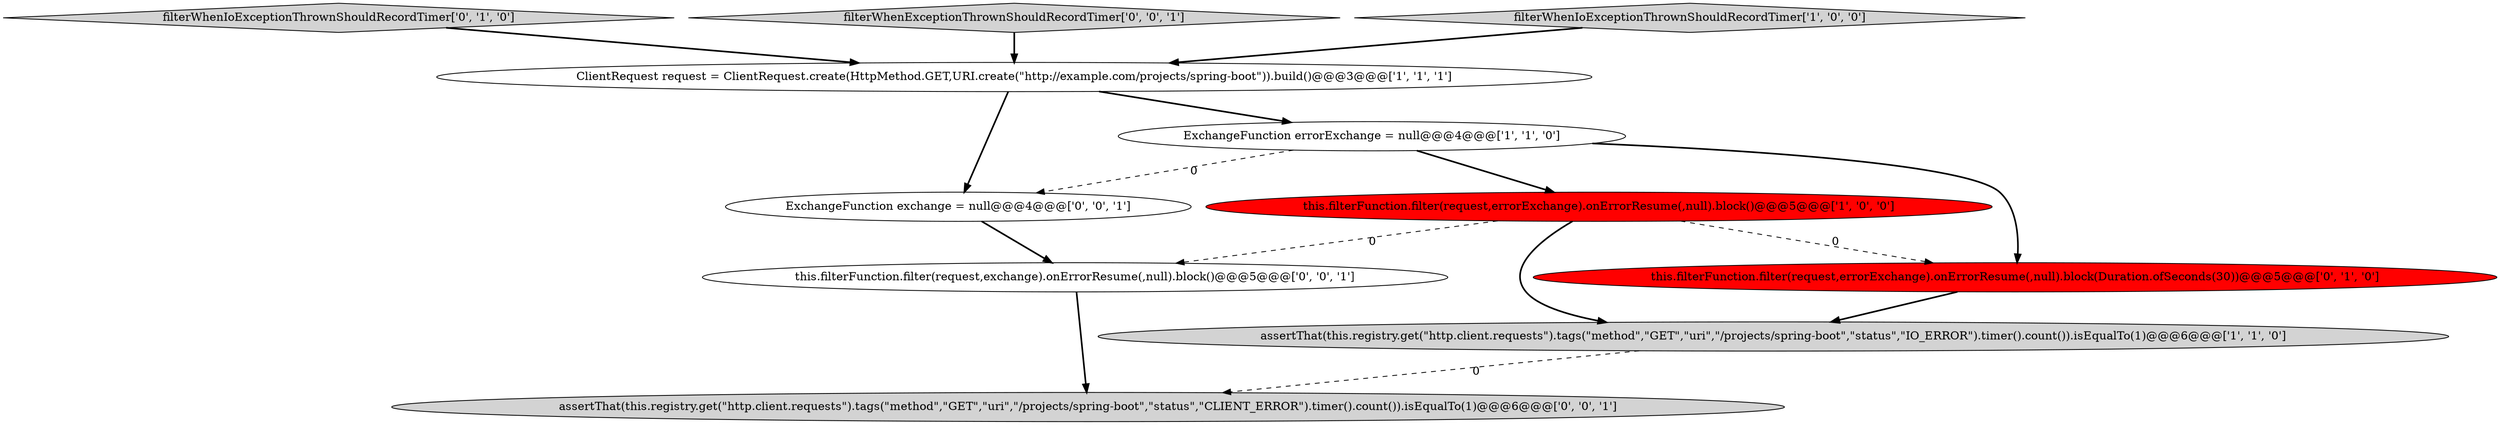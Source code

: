 digraph {
5 [style = filled, label = "filterWhenIoExceptionThrownShouldRecordTimer['0', '1', '0']", fillcolor = lightgray, shape = diamond image = "AAA0AAABBB2BBB"];
9 [style = filled, label = "this.filterFunction.filter(request,exchange).onErrorResume(,null).block()@@@5@@@['0', '0', '1']", fillcolor = white, shape = ellipse image = "AAA0AAABBB3BBB"];
7 [style = filled, label = "filterWhenExceptionThrownShouldRecordTimer['0', '0', '1']", fillcolor = lightgray, shape = diamond image = "AAA0AAABBB3BBB"];
6 [style = filled, label = "this.filterFunction.filter(request,errorExchange).onErrorResume(,null).block(Duration.ofSeconds(30))@@@5@@@['0', '1', '0']", fillcolor = red, shape = ellipse image = "AAA1AAABBB2BBB"];
4 [style = filled, label = "filterWhenIoExceptionThrownShouldRecordTimer['1', '0', '0']", fillcolor = lightgray, shape = diamond image = "AAA0AAABBB1BBB"];
3 [style = filled, label = "this.filterFunction.filter(request,errorExchange).onErrorResume(,null).block()@@@5@@@['1', '0', '0']", fillcolor = red, shape = ellipse image = "AAA1AAABBB1BBB"];
10 [style = filled, label = "assertThat(this.registry.get(\"http.client.requests\").tags(\"method\",\"GET\",\"uri\",\"/projects/spring-boot\",\"status\",\"CLIENT_ERROR\").timer().count()).isEqualTo(1)@@@6@@@['0', '0', '1']", fillcolor = lightgray, shape = ellipse image = "AAA0AAABBB3BBB"];
8 [style = filled, label = "ExchangeFunction exchange = null@@@4@@@['0', '0', '1']", fillcolor = white, shape = ellipse image = "AAA0AAABBB3BBB"];
2 [style = filled, label = "ExchangeFunction errorExchange = null@@@4@@@['1', '1', '0']", fillcolor = white, shape = ellipse image = "AAA0AAABBB1BBB"];
0 [style = filled, label = "ClientRequest request = ClientRequest.create(HttpMethod.GET,URI.create(\"http://example.com/projects/spring-boot\")).build()@@@3@@@['1', '1', '1']", fillcolor = white, shape = ellipse image = "AAA0AAABBB1BBB"];
1 [style = filled, label = "assertThat(this.registry.get(\"http.client.requests\").tags(\"method\",\"GET\",\"uri\",\"/projects/spring-boot\",\"status\",\"IO_ERROR\").timer().count()).isEqualTo(1)@@@6@@@['1', '1', '0']", fillcolor = lightgray, shape = ellipse image = "AAA0AAABBB1BBB"];
6->1 [style = bold, label=""];
7->0 [style = bold, label=""];
3->6 [style = dashed, label="0"];
1->10 [style = dashed, label="0"];
9->10 [style = bold, label=""];
3->1 [style = bold, label=""];
5->0 [style = bold, label=""];
3->9 [style = dashed, label="0"];
2->8 [style = dashed, label="0"];
2->6 [style = bold, label=""];
2->3 [style = bold, label=""];
4->0 [style = bold, label=""];
0->2 [style = bold, label=""];
8->9 [style = bold, label=""];
0->8 [style = bold, label=""];
}
